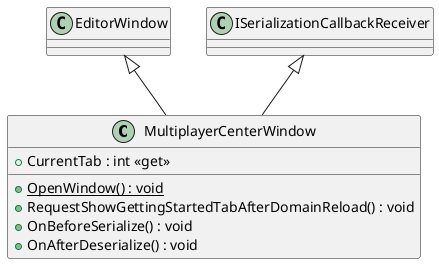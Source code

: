 @startuml
class MultiplayerCenterWindow {
    + CurrentTab : int <<get>>
    + {static} OpenWindow() : void
    + RequestShowGettingStartedTabAfterDomainReload() : void
    + OnBeforeSerialize() : void
    + OnAfterDeserialize() : void
}
EditorWindow <|-- MultiplayerCenterWindow
ISerializationCallbackReceiver <|-- MultiplayerCenterWindow
@enduml
